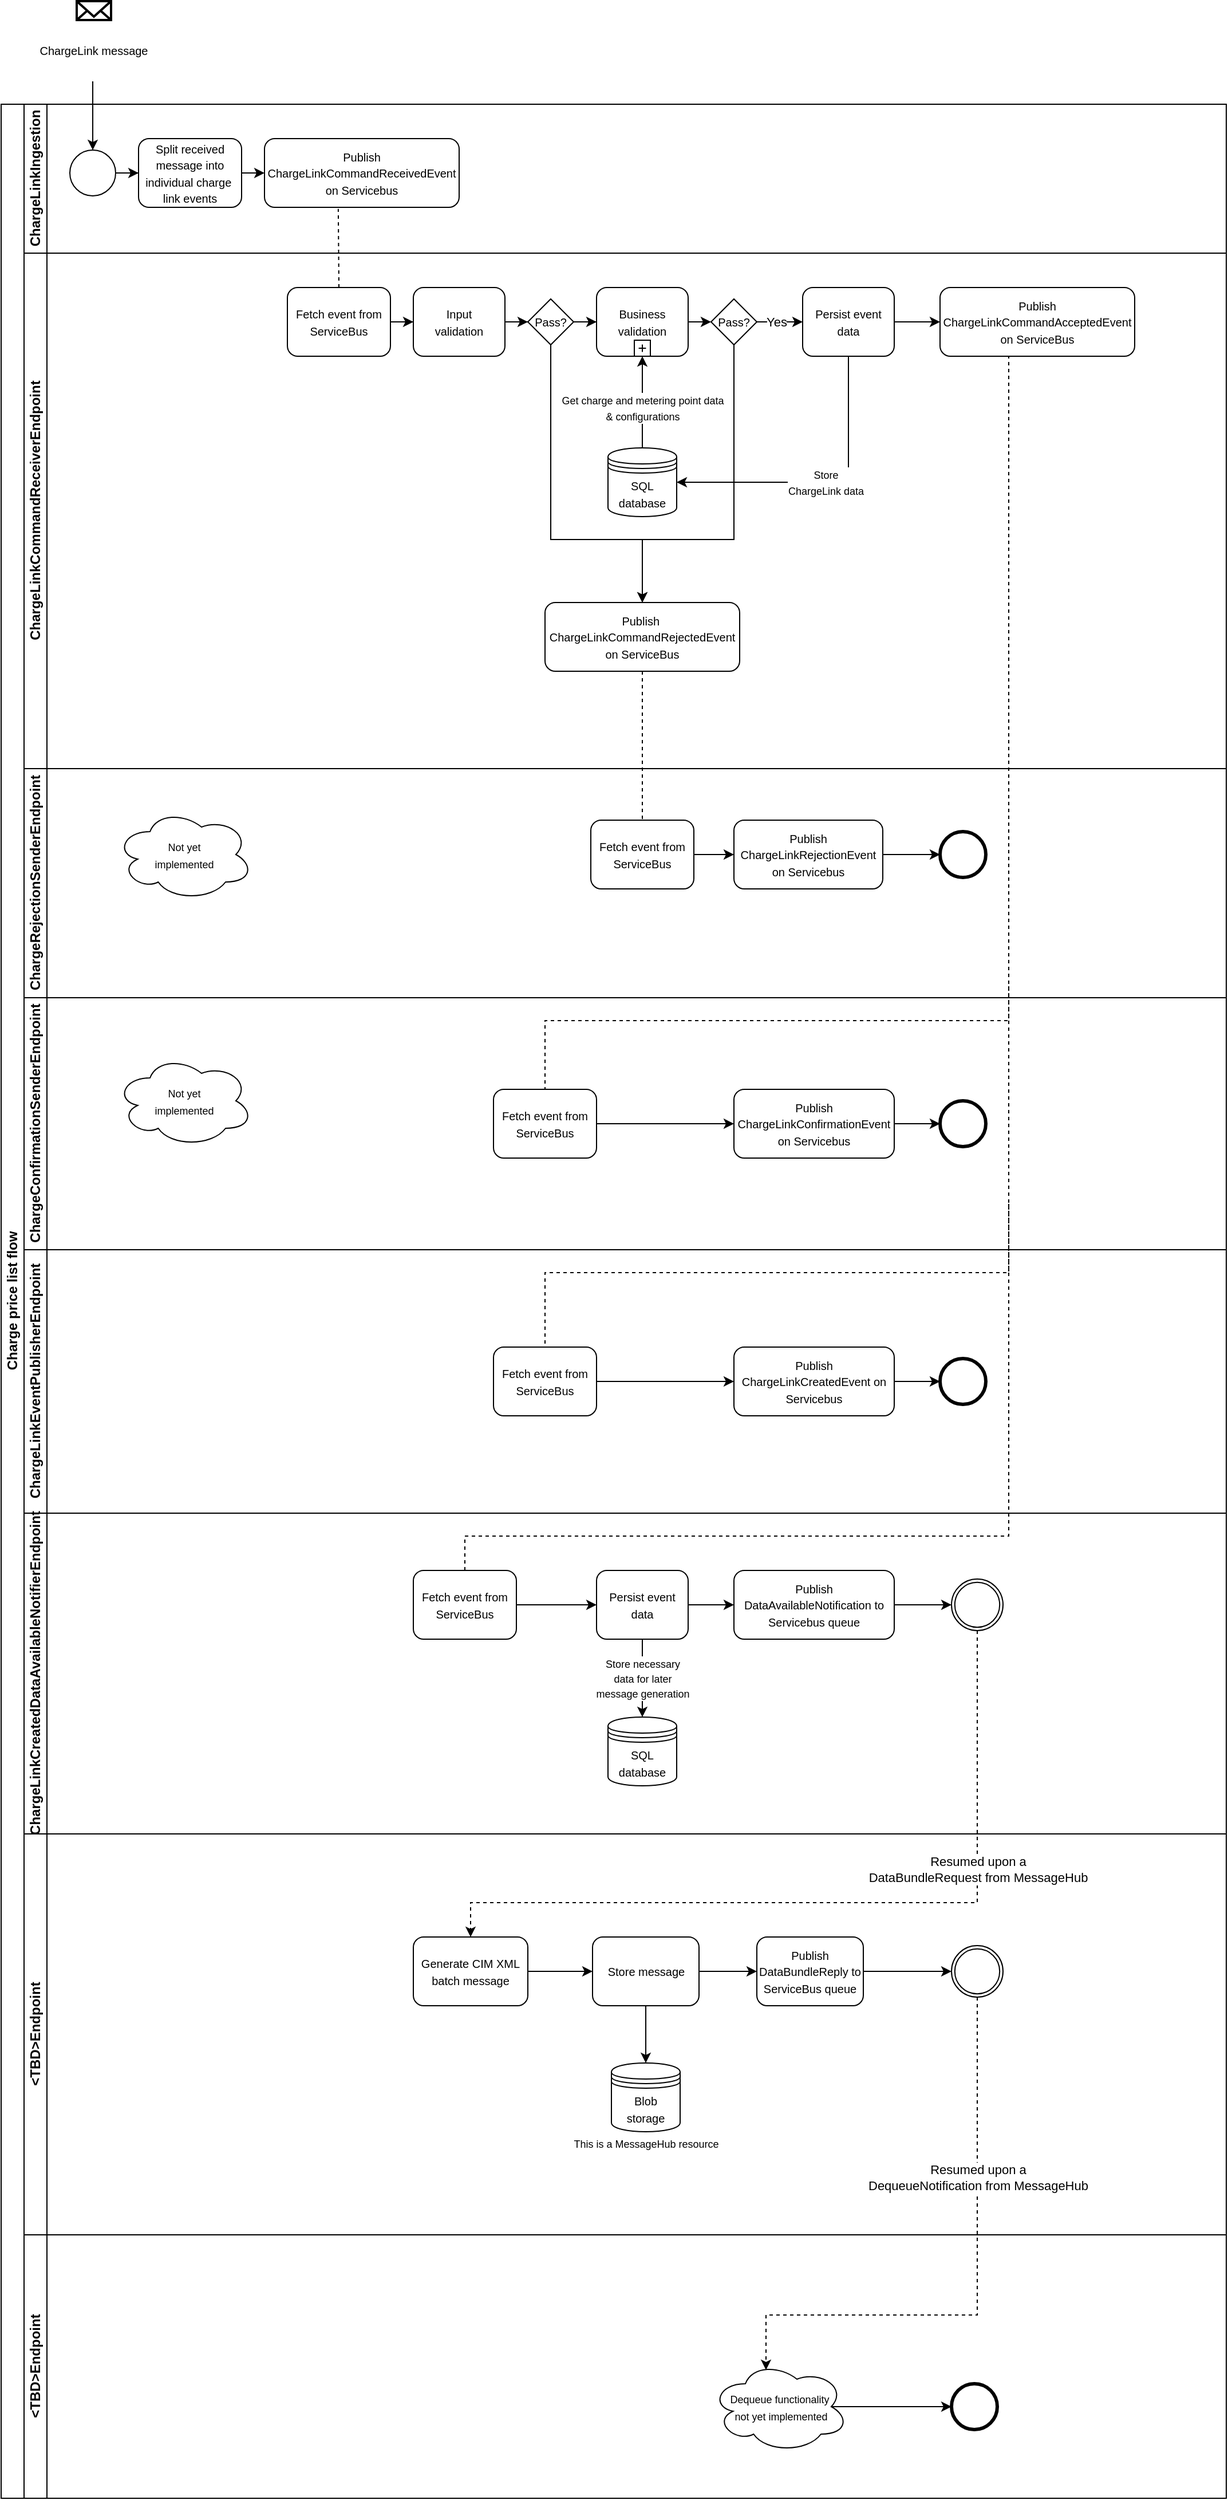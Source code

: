<mxfile version="15.4.0" type="device"><diagram id="prtHgNgQTEPvFCAcTncT" name="Page-1"><mxGraphModel dx="1280" dy="1035" grid="1" gridSize="10" guides="1" tooltips="1" connect="1" arrows="1" fold="1" page="1" pageScale="1" pageWidth="827" pageHeight="1169" math="0" shadow="0"><root><mxCell id="0"/><mxCell id="1" parent="0"/><mxCell id="dNxyNK7c78bLwvsdeMH5-19" value="Charge price list flow" style="swimlane;html=1;childLayout=stackLayout;resizeParent=1;resizeParentMax=0;horizontal=0;startSize=20;horizontalStack=0;rounded=0;" parent="1" vertex="1"><mxGeometry x="120" y="120" width="1070" height="2090" as="geometry"><mxRectangle x="120" y="120" width="30" height="180" as="alternateBounds"/></mxGeometry></mxCell><mxCell id="dNxyNK7c78bLwvsdeMH5-20" value="ChargeLinkIngestion" style="swimlane;html=1;startSize=20;horizontal=0;" parent="dNxyNK7c78bLwvsdeMH5-19" vertex="1"><mxGeometry x="20" width="1050" height="130" as="geometry"><mxRectangle x="20" width="530" height="20" as="alternateBounds"/></mxGeometry></mxCell><mxCell id="dNxyNK7c78bLwvsdeMH5-25" value="" style="edgeStyle=orthogonalEdgeStyle;rounded=0;orthogonalLoop=1;jettySize=auto;html=1;" parent="dNxyNK7c78bLwvsdeMH5-20" source="dNxyNK7c78bLwvsdeMH5-23" target="dNxyNK7c78bLwvsdeMH5-24" edge="1"><mxGeometry relative="1" as="geometry"/></mxCell><mxCell id="dNxyNK7c78bLwvsdeMH5-23" value="" style="ellipse;whiteSpace=wrap;html=1;" parent="dNxyNK7c78bLwvsdeMH5-20" vertex="1"><mxGeometry x="40" y="40" width="40" height="40" as="geometry"/></mxCell><mxCell id="dNxyNK7c78bLwvsdeMH5-24" value="&lt;span style=&quot;font-size: 10px&quot;&gt;Split received message into individual charge&amp;nbsp; link events&lt;/span&gt;" style="rounded=1;whiteSpace=wrap;html=1;fontFamily=Helvetica;fontSize=12;fontColor=#000000;align=center;" parent="dNxyNK7c78bLwvsdeMH5-20" vertex="1"><mxGeometry x="100" y="30" width="90" height="60" as="geometry"/></mxCell><mxCell id="dNxyNK7c78bLwvsdeMH5-30" value="&lt;font style=&quot;font-size: 10px&quot;&gt;Publish ChargeLinkCommandReceivedEvent on Servicebus&lt;/font&gt;" style="rounded=1;whiteSpace=wrap;html=1;fontFamily=Helvetica;fontSize=12;fontColor=#000000;align=center;" parent="dNxyNK7c78bLwvsdeMH5-20" vertex="1"><mxGeometry x="210" y="30" width="170" height="60" as="geometry"/></mxCell><mxCell id="ctsextWRXBwKodFWN5Jo-71" value="" style="edgeStyle=orthogonalEdgeStyle;rounded=0;orthogonalLoop=1;jettySize=auto;html=1;" parent="dNxyNK7c78bLwvsdeMH5-20" source="dNxyNK7c78bLwvsdeMH5-24" edge="1"><mxGeometry relative="1" as="geometry"><mxPoint x="210" y="60" as="targetPoint"/></mxGeometry></mxCell><mxCell id="dNxyNK7c78bLwvsdeMH5-21" value="ChargeLinkCommandReceiverEndpoint" style="swimlane;html=1;startSize=20;horizontal=0;" parent="dNxyNK7c78bLwvsdeMH5-19" vertex="1"><mxGeometry x="20" y="130" width="1050" height="450" as="geometry"><mxRectangle x="20" y="120" width="530" height="20" as="alternateBounds"/></mxGeometry></mxCell><mxCell id="dNxyNK7c78bLwvsdeMH5-26" value="&lt;font style=&quot;font-size: 10px&quot;&gt;Fetch event from ServiceBus&lt;/font&gt;" style="rounded=1;whiteSpace=wrap;html=1;fontFamily=Helvetica;fontSize=12;fontColor=#000000;align=center;" parent="dNxyNK7c78bLwvsdeMH5-21" vertex="1"><mxGeometry x="230" y="30" width="90" height="60" as="geometry"/></mxCell><mxCell id="rC1GJPfdWXj2VEU5Gnrh-1" style="edgeStyle=orthogonalEdgeStyle;rounded=0;orthogonalLoop=1;jettySize=auto;html=1;entryX=0.5;entryY=0;entryDx=0;entryDy=0;" parent="dNxyNK7c78bLwvsdeMH5-21" source="ctsextWRXBwKodFWN5Jo-94" target="q94TWwSRBSF3cy6hSpi0-69" edge="1"><mxGeometry relative="1" as="geometry"><Array as="points"><mxPoint x="620" y="250"/><mxPoint x="540" y="250"/></Array></mxGeometry></mxCell><mxCell id="ctsextWRXBwKodFWN5Jo-94" value="&lt;font style=&quot;font-size: 10px&quot;&gt;Pass?&lt;/font&gt;" style="rhombus;whiteSpace=wrap;html=1;fontFamily=Helvetica;fontSize=12;fontColor=#000000;align=center;" parent="dNxyNK7c78bLwvsdeMH5-21" vertex="1"><mxGeometry x="600" y="40" width="40" height="40" as="geometry"/></mxCell><mxCell id="ctsextWRXBwKodFWN5Jo-96" value="" style="endArrow=classic;html=1;exitX=1;exitY=0.5;exitDx=0;exitDy=0;entryX=0;entryY=0.5;entryDx=0;entryDy=0;" parent="dNxyNK7c78bLwvsdeMH5-21" source="ctsextWRXBwKodFWN5Jo-90" target="ctsextWRXBwKodFWN5Jo-94" edge="1"><mxGeometry width="50" height="50" relative="1" as="geometry"><mxPoint x="600" y="120" as="sourcePoint"/><mxPoint x="650" y="70" as="targetPoint"/></mxGeometry></mxCell><mxCell id="ctsextWRXBwKodFWN5Jo-120" value="&lt;font style=&quot;font-size: 10px&quot;&gt;Publish&lt;br&gt;ChargeLinkCommandAcceptedEvent on ServiceBus&lt;br&gt;&lt;/font&gt;" style="whiteSpace=wrap;html=1;rounded=1;" parent="dNxyNK7c78bLwvsdeMH5-21" vertex="1"><mxGeometry x="800" y="30" width="170" height="60" as="geometry"/></mxCell><mxCell id="ctsextWRXBwKodFWN5Jo-103" value="&lt;font style=&quot;font-size: 10px&quot;&gt;Persist event data&lt;/font&gt;" style="whiteSpace=wrap;html=1;rounded=1;" parent="dNxyNK7c78bLwvsdeMH5-21" vertex="1"><mxGeometry x="680" y="30" width="80" height="60" as="geometry"/></mxCell><mxCell id="ctsextWRXBwKodFWN5Jo-104" value="Yes" style="edgeStyle=orthogonalEdgeStyle;rounded=0;orthogonalLoop=1;jettySize=auto;html=1;" parent="dNxyNK7c78bLwvsdeMH5-21" source="ctsextWRXBwKodFWN5Jo-94" target="ctsextWRXBwKodFWN5Jo-103" edge="1"><mxGeometry x="-0.149" relative="1" as="geometry"><mxPoint as="offset"/></mxGeometry></mxCell><mxCell id="ctsextWRXBwKodFWN5Jo-122" value="" style="endArrow=classic;html=1;exitX=1;exitY=0.5;exitDx=0;exitDy=0;" parent="dNxyNK7c78bLwvsdeMH5-21" source="ctsextWRXBwKodFWN5Jo-103" target="ctsextWRXBwKodFWN5Jo-120" edge="1"><mxGeometry width="50" height="50" relative="1" as="geometry"><mxPoint x="600" y="80" as="sourcePoint"/><mxPoint x="650" y="30" as="targetPoint"/></mxGeometry></mxCell><mxCell id="Q6cT-gCsJ8WMCQeDimFC-4" value="" style="group;rounded=0;" parent="dNxyNK7c78bLwvsdeMH5-21" vertex="1" connectable="0"><mxGeometry x="340" y="30" width="80" height="60" as="geometry"/></mxCell><mxCell id="Q6cT-gCsJ8WMCQeDimFC-5" value="&lt;span style=&quot;font-size: 10px&quot;&gt;Input &lt;br&gt;validation&lt;/span&gt;" style="whiteSpace=wrap;html=1;rounded=1;" parent="Q6cT-gCsJ8WMCQeDimFC-4" vertex="1"><mxGeometry width="80" height="60" as="geometry"/></mxCell><mxCell id="Q6cT-gCsJ8WMCQeDimFC-9" value="" style="edgeStyle=orthogonalEdgeStyle;rounded=0;orthogonalLoop=1;jettySize=auto;html=1;entryX=0;entryY=0.5;entryDx=0;entryDy=0;" parent="dNxyNK7c78bLwvsdeMH5-21" source="Q6cT-gCsJ8WMCQeDimFC-5" target="Q6cT-gCsJ8WMCQeDimFC-10" edge="1"><mxGeometry relative="1" as="geometry"><mxPoint x="500" y="60" as="targetPoint"/></mxGeometry></mxCell><mxCell id="Q6cT-gCsJ8WMCQeDimFC-3" value="" style="edgeStyle=orthogonalEdgeStyle;rounded=0;orthogonalLoop=1;jettySize=auto;html=1;entryX=0;entryY=0.5;entryDx=0;entryDy=0;" parent="dNxyNK7c78bLwvsdeMH5-21" source="dNxyNK7c78bLwvsdeMH5-26" target="Q6cT-gCsJ8WMCQeDimFC-5" edge="1"><mxGeometry relative="1" as="geometry"><mxPoint x="360" y="60" as="targetPoint"/></mxGeometry></mxCell><mxCell id="rC1GJPfdWXj2VEU5Gnrh-2" style="edgeStyle=orthogonalEdgeStyle;rounded=0;orthogonalLoop=1;jettySize=auto;html=1;entryX=0.5;entryY=0;entryDx=0;entryDy=0;" parent="dNxyNK7c78bLwvsdeMH5-21" source="Q6cT-gCsJ8WMCQeDimFC-10" target="q94TWwSRBSF3cy6hSpi0-69" edge="1"><mxGeometry relative="1" as="geometry"><Array as="points"><mxPoint x="460" y="250"/><mxPoint x="540" y="250"/></Array></mxGeometry></mxCell><mxCell id="Q6cT-gCsJ8WMCQeDimFC-10" value="&lt;font style=&quot;font-size: 10px&quot;&gt;Pass?&lt;/font&gt;" style="rhombus;whiteSpace=wrap;html=1;fontFamily=Helvetica;fontSize=12;fontColor=#000000;align=center;" parent="dNxyNK7c78bLwvsdeMH5-21" vertex="1"><mxGeometry x="440" y="40" width="40" height="40" as="geometry"/></mxCell><mxCell id="Q6cT-gCsJ8WMCQeDimFC-13" value="" style="edgeStyle=orthogonalEdgeStyle;rounded=0;orthogonalLoop=1;jettySize=auto;html=1;entryX=0;entryY=0.5;entryDx=0;entryDy=0;" parent="dNxyNK7c78bLwvsdeMH5-21" source="Q6cT-gCsJ8WMCQeDimFC-10" target="ctsextWRXBwKodFWN5Jo-90" edge="1"><mxGeometry relative="1" as="geometry"><mxPoint x="500" y="130" as="targetPoint"/></mxGeometry></mxCell><mxCell id="ctsextWRXBwKodFWN5Jo-95" value="" style="group" parent="dNxyNK7c78bLwvsdeMH5-21" vertex="1" connectable="0"><mxGeometry x="500" y="30" width="80" height="60" as="geometry"/></mxCell><mxCell id="ctsextWRXBwKodFWN5Jo-90" value="&lt;font style=&quot;font-size: 10px&quot;&gt;Business validation&lt;/font&gt;" style="whiteSpace=wrap;html=1;rounded=1;" parent="ctsextWRXBwKodFWN5Jo-95" vertex="1"><mxGeometry width="80" height="60" as="geometry"/></mxCell><mxCell id="ctsextWRXBwKodFWN5Jo-93" value="" style="shape=plus;html=1;outlineConnect=0;strokeColor=#000000;" parent="ctsextWRXBwKodFWN5Jo-95" vertex="1"><mxGeometry x="33" y="46" width="14" height="14" as="geometry"/></mxCell><mxCell id="Q6cT-gCsJ8WMCQeDimFC-19" value="&lt;font style=&quot;font-size: 10px&quot;&gt;SQL database&lt;/font&gt;" style="shape=datastore;whiteSpace=wrap;html=1;" parent="dNxyNK7c78bLwvsdeMH5-21" vertex="1"><mxGeometry x="510" y="170" width="60" height="60" as="geometry"/></mxCell><mxCell id="q94TWwSRBSF3cy6hSpi0-69" value="&lt;span style=&quot;font-size: 10px&quot;&gt;Publish&amp;nbsp;&lt;/span&gt;&lt;br style=&quot;font-size: 10px&quot;&gt;&lt;span style=&quot;font-size: 10px&quot;&gt;ChargeLinkCommandRejectedEvent on ServiceBus&lt;/span&gt;" style="whiteSpace=wrap;html=1;rounded=1;" parent="dNxyNK7c78bLwvsdeMH5-21" vertex="1"><mxGeometry x="455" y="305" width="170" height="60" as="geometry"/></mxCell><mxCell id="Q6cT-gCsJ8WMCQeDimFC-25" value="&lt;font style=&quot;font-size: 9px&quot;&gt;Store &lt;br&gt;ChargeLink data&lt;/font&gt;" style="edgeStyle=orthogonalEdgeStyle;rounded=0;orthogonalLoop=1;jettySize=auto;html=1;entryX=1;entryY=0.5;entryDx=0;entryDy=0;" parent="dNxyNK7c78bLwvsdeMH5-21" source="ctsextWRXBwKodFWN5Jo-103" target="Q6cT-gCsJ8WMCQeDimFC-19" edge="1"><mxGeometry relative="1" as="geometry"><mxPoint x="720" y="170" as="targetPoint"/><Array as="points"><mxPoint x="720" y="200"/></Array></mxGeometry></mxCell><mxCell id="q94TWwSRBSF3cy6hSpi0-39" value="ChargeRejectionSenderEndpoint" style="swimlane;html=1;startSize=20;horizontal=0;" parent="dNxyNK7c78bLwvsdeMH5-19" vertex="1"><mxGeometry x="20" y="580" width="1050" height="200" as="geometry"><mxRectangle x="20" y="120" width="530" height="20" as="alternateBounds"/></mxGeometry></mxCell><mxCell id="q94TWwSRBSF3cy6hSpi0-72" value="" style="shape=mxgraph.bpmn.shape;html=1;verticalLabelPosition=bottom;labelBackgroundColor=#ffffff;verticalAlign=top;align=center;perimeter=ellipsePerimeter;outlineConnect=0;outline=end;symbol=general;strokeColor=#000000;" parent="q94TWwSRBSF3cy6hSpi0-39" vertex="1"><mxGeometry x="800" y="55" width="40" height="40" as="geometry"/></mxCell><mxCell id="Q6cT-gCsJ8WMCQeDimFC-33" value="" style="edgeStyle=orthogonalEdgeStyle;rounded=0;orthogonalLoop=1;jettySize=auto;html=1;entryX=0;entryY=0.5;entryDx=0;entryDy=0;exitX=1;exitY=0.5;exitDx=0;exitDy=0;" parent="q94TWwSRBSF3cy6hSpi0-39" source="hIE2ICfXK34snAw4k6og-7" target="q94TWwSRBSF3cy6hSpi0-72" edge="1"><mxGeometry relative="1" as="geometry"><mxPoint x="550" y="70" as="targetPoint"/><mxPoint x="670" y="75" as="sourcePoint"/></mxGeometry></mxCell><mxCell id="hIE2ICfXK34snAw4k6og-10" style="edgeStyle=orthogonalEdgeStyle;rounded=0;orthogonalLoop=1;jettySize=auto;html=1;entryX=0;entryY=0.5;entryDx=0;entryDy=0;" parent="q94TWwSRBSF3cy6hSpi0-39" source="hIE2ICfXK34snAw4k6og-5" target="hIE2ICfXK34snAw4k6og-7" edge="1"><mxGeometry relative="1" as="geometry"/></mxCell><mxCell id="hIE2ICfXK34snAw4k6og-5" value="&lt;font style=&quot;font-size: 10px&quot;&gt;Fetch event from ServiceBus&lt;/font&gt;" style="rounded=1;whiteSpace=wrap;html=1;fontFamily=Helvetica;fontSize=12;fontColor=#000000;align=center;" parent="q94TWwSRBSF3cy6hSpi0-39" vertex="1"><mxGeometry x="495" y="45" width="90" height="60" as="geometry"/></mxCell><mxCell id="hIE2ICfXK34snAw4k6og-7" value="&lt;font style=&quot;font-size: 10px&quot;&gt;Publish ChargeLinkRejectionEvent on Servicebus&lt;/font&gt;" style="rounded=1;whiteSpace=wrap;html=1;fontFamily=Helvetica;fontSize=12;fontColor=#000000;align=center;" parent="q94TWwSRBSF3cy6hSpi0-39" vertex="1"><mxGeometry x="620" y="45" width="130" height="60" as="geometry"/></mxCell><mxCell id="cuYVz2piH2fWlT6HLzP4-1" value="&lt;font style=&quot;font-size: 9px&quot;&gt;Not yet&lt;br&gt;implemented&lt;/font&gt;" style="ellipse;shape=cloud;whiteSpace=wrap;html=1;" parent="q94TWwSRBSF3cy6hSpi0-39" vertex="1"><mxGeometry x="80" y="35" width="120" height="80" as="geometry"/></mxCell><mxCell id="q94TWwSRBSF3cy6hSpi0-66" value="ChargeConfirmationSenderEndpoint" style="swimlane;html=1;startSize=20;horizontal=0;" parent="dNxyNK7c78bLwvsdeMH5-19" vertex="1"><mxGeometry x="20" y="780" width="1050" height="220" as="geometry"><mxRectangle x="20" y="120" width="530" height="20" as="alternateBounds"/></mxGeometry></mxCell><mxCell id="ctsextWRXBwKodFWN5Jo-110" value="" style="shape=mxgraph.bpmn.shape;html=1;verticalLabelPosition=bottom;labelBackgroundColor=#ffffff;verticalAlign=top;align=center;perimeter=ellipsePerimeter;outlineConnect=0;outline=end;symbol=general;strokeColor=#000000;" parent="q94TWwSRBSF3cy6hSpi0-66" vertex="1"><mxGeometry x="800" y="90" width="40" height="40" as="geometry"/></mxCell><mxCell id="q94TWwSRBSF3cy6hSpi0-76" value="" style="edgeStyle=orthogonalEdgeStyle;rounded=0;orthogonalLoop=1;jettySize=auto;html=1;exitX=1;exitY=0.5;exitDx=0;exitDy=0;" parent="q94TWwSRBSF3cy6hSpi0-66" source="hIE2ICfXK34snAw4k6og-8" target="ctsextWRXBwKodFWN5Jo-110" edge="1"><mxGeometry relative="1" as="geometry"><mxPoint x="1240" y="-420" as="targetPoint"/><mxPoint x="860" y="105" as="sourcePoint"/></mxGeometry></mxCell><mxCell id="hIE2ICfXK34snAw4k6og-8" value="&lt;font style=&quot;font-size: 10px&quot;&gt;Publish ChargeLinkConfirmationEvent on Servicebus&lt;/font&gt;" style="rounded=1;whiteSpace=wrap;html=1;fontFamily=Helvetica;fontSize=12;fontColor=#000000;align=center;" parent="q94TWwSRBSF3cy6hSpi0-66" vertex="1"><mxGeometry x="620" y="80" width="140" height="60" as="geometry"/></mxCell><mxCell id="hIE2ICfXK34snAw4k6og-9" value="&lt;font style=&quot;font-size: 10px&quot;&gt;Fetch event from ServiceBus&lt;/font&gt;" style="rounded=1;whiteSpace=wrap;html=1;fontFamily=Helvetica;fontSize=12;fontColor=#000000;align=center;" parent="q94TWwSRBSF3cy6hSpi0-66" vertex="1"><mxGeometry x="410" y="80" width="90" height="60" as="geometry"/></mxCell><mxCell id="hIE2ICfXK34snAw4k6og-12" style="edgeStyle=orthogonalEdgeStyle;rounded=0;orthogonalLoop=1;jettySize=auto;html=1;exitX=1;exitY=0.5;exitDx=0;exitDy=0;entryX=0;entryY=0.5;entryDx=0;entryDy=0;" parent="q94TWwSRBSF3cy6hSpi0-66" source="hIE2ICfXK34snAw4k6og-9" target="hIE2ICfXK34snAw4k6og-8" edge="1"><mxGeometry relative="1" as="geometry"><mxPoint x="560" y="120" as="targetPoint"/></mxGeometry></mxCell><mxCell id="cuYVz2piH2fWlT6HLzP4-2" value="&lt;font style=&quot;font-size: 9px&quot;&gt;Not yet&lt;br&gt;implemented&lt;/font&gt;" style="ellipse;shape=cloud;whiteSpace=wrap;html=1;" parent="q94TWwSRBSF3cy6hSpi0-66" vertex="1"><mxGeometry x="80" y="50" width="120" height="80" as="geometry"/></mxCell><mxCell id="hIE2ICfXK34snAw4k6og-1" value="ChargeLinkEventPublisherEndpoint" style="swimlane;html=1;startSize=20;horizontal=0;" parent="dNxyNK7c78bLwvsdeMH5-19" vertex="1"><mxGeometry x="20" y="1000" width="1050" height="230" as="geometry"><mxRectangle x="20" y="120" width="530" height="20" as="alternateBounds"/></mxGeometry></mxCell><mxCell id="hIE2ICfXK34snAw4k6og-3" value="" style="shape=mxgraph.bpmn.shape;html=1;verticalLabelPosition=bottom;labelBackgroundColor=#ffffff;verticalAlign=top;align=center;perimeter=ellipsePerimeter;outlineConnect=0;outline=end;symbol=general;strokeColor=#000000;" parent="hIE2ICfXK34snAw4k6og-1" vertex="1"><mxGeometry x="800" y="95" width="40" height="40" as="geometry"/></mxCell><mxCell id="hIE2ICfXK34snAw4k6og-4" value="" style="edgeStyle=orthogonalEdgeStyle;rounded=0;orthogonalLoop=1;jettySize=auto;html=1;exitX=1;exitY=0.5;exitDx=0;exitDy=0;" parent="hIE2ICfXK34snAw4k6og-1" source="Q98B1ralaChREORAATVw-1" edge="1"><mxGeometry relative="1" as="geometry"><mxPoint x="800" y="115" as="targetPoint"/><mxPoint x="1002.5" y="145" as="sourcePoint"/></mxGeometry></mxCell><mxCell id="Q98B1ralaChREORAATVw-1" value="&lt;font style=&quot;font-size: 10px&quot;&gt;Publish ChargeLinkCreatedEvent on Servicebus&lt;/font&gt;" style="rounded=1;whiteSpace=wrap;html=1;fontFamily=Helvetica;fontSize=12;fontColor=#000000;align=center;" parent="hIE2ICfXK34snAw4k6og-1" vertex="1"><mxGeometry x="620" y="85" width="140" height="60" as="geometry"/></mxCell><mxCell id="Q98B1ralaChREORAATVw-2" value="&lt;font style=&quot;font-size: 10px&quot;&gt;Fetch event from ServiceBus&lt;/font&gt;" style="rounded=1;whiteSpace=wrap;html=1;fontFamily=Helvetica;fontSize=12;fontColor=#000000;align=center;" parent="hIE2ICfXK34snAw4k6og-1" vertex="1"><mxGeometry x="410" y="85" width="90" height="60" as="geometry"/></mxCell><mxCell id="Q98B1ralaChREORAATVw-3" style="edgeStyle=orthogonalEdgeStyle;rounded=0;orthogonalLoop=1;jettySize=auto;html=1;exitX=1;exitY=0.5;exitDx=0;exitDy=0;entryX=0;entryY=0.5;entryDx=0;entryDy=0;" parent="hIE2ICfXK34snAw4k6og-1" source="Q98B1ralaChREORAATVw-2" target="Q98B1ralaChREORAATVw-1" edge="1"><mxGeometry relative="1" as="geometry"><mxPoint x="300" y="-735" as="targetPoint"/></mxGeometry></mxCell><mxCell id="ctsextWRXBwKodFWN5Jo-78" value="" style="endArrow=none;dashed=1;html=1;entryX=0.379;entryY=1.023;entryDx=0;entryDy=0;exitX=0.5;exitY=0;exitDx=0;exitDy=0;entryPerimeter=0;" parent="dNxyNK7c78bLwvsdeMH5-19" source="dNxyNK7c78bLwvsdeMH5-26" target="dNxyNK7c78bLwvsdeMH5-30" edge="1"><mxGeometry width="50" height="50" relative="1" as="geometry"><mxPoint x="620" y="240" as="sourcePoint"/><mxPoint x="670" y="190" as="targetPoint"/></mxGeometry></mxCell><mxCell id="Q6cT-gCsJ8WMCQeDimFC-31" value="" style="endArrow=none;dashed=1;edgeStyle=orthogonalEdgeStyle;rounded=0;orthogonalLoop=1;jettySize=auto;html=1;entryX=0.5;entryY=0;entryDx=0;entryDy=0;exitX=0.5;exitY=1;exitDx=0;exitDy=0;" parent="dNxyNK7c78bLwvsdeMH5-19" source="q94TWwSRBSF3cy6hSpi0-69" target="hIE2ICfXK34snAw4k6og-5" edge="1"><mxGeometry relative="1" as="geometry"><mxPoint x="441.25" y="618" as="targetPoint"/></mxGeometry></mxCell><mxCell id="Q6cT-gCsJ8WMCQeDimFC-36" value="" style="endArrow=none;dashed=1;edgeStyle=orthogonalEdgeStyle;rounded=0;orthogonalLoop=1;jettySize=auto;html=1;entryX=0.5;entryY=0;entryDx=0;entryDy=0;exitX=0.5;exitY=1;exitDx=0;exitDy=0;" parent="dNxyNK7c78bLwvsdeMH5-19" source="ctsextWRXBwKodFWN5Jo-120" target="hIE2ICfXK34snAw4k6og-9" edge="1"><mxGeometry relative="1" as="geometry"><mxPoint x="885" y="220" as="sourcePoint"/><mxPoint x="670" y="520" as="targetPoint"/><Array as="points"><mxPoint x="880" y="220"/><mxPoint x="880" y="800"/><mxPoint x="475" y="800"/></Array></mxGeometry></mxCell><mxCell id="cuYVz2piH2fWlT6HLzP4-58" value="ChargeLinkCreatedDataAvailableNotifierEndpoint" style="swimlane;html=1;startSize=20;horizontal=0;" parent="dNxyNK7c78bLwvsdeMH5-19" vertex="1"><mxGeometry x="20" y="1230" width="1050" height="280" as="geometry"><mxRectangle x="20" y="120" width="530" height="20" as="alternateBounds"/></mxGeometry></mxCell><mxCell id="cuYVz2piH2fWlT6HLzP4-60" value="" style="edgeStyle=orthogonalEdgeStyle;rounded=0;orthogonalLoop=1;jettySize=auto;html=1;exitX=1;exitY=0.5;exitDx=0;exitDy=0;entryX=0;entryY=0.5;entryDx=0;entryDy=0;entryPerimeter=0;" parent="cuYVz2piH2fWlT6HLzP4-58" source="cuYVz2piH2fWlT6HLzP4-61" target="FlEQdeawkxKy5zyJnStp-6" edge="1"><mxGeometry relative="1" as="geometry"><mxPoint x="810" y="88" as="targetPoint"/><mxPoint x="1002.5" y="118" as="sourcePoint"/></mxGeometry></mxCell><mxCell id="cuYVz2piH2fWlT6HLzP4-61" value="&lt;font style=&quot;font-size: 10px&quot;&gt;Publish DataAvailableNotification to Servicebus queue&lt;/font&gt;" style="rounded=1;whiteSpace=wrap;html=1;fontFamily=Helvetica;fontSize=12;fontColor=#000000;align=center;" parent="cuYVz2piH2fWlT6HLzP4-58" vertex="1"><mxGeometry x="620" y="50" width="140" height="60" as="geometry"/></mxCell><mxCell id="cuYVz2piH2fWlT6HLzP4-62" value="&lt;font style=&quot;font-size: 10px&quot;&gt;Fetch event from ServiceBus&lt;/font&gt;" style="rounded=1;whiteSpace=wrap;html=1;fontFamily=Helvetica;fontSize=12;fontColor=#000000;align=center;" parent="cuYVz2piH2fWlT6HLzP4-58" vertex="1"><mxGeometry x="340" y="50" width="90" height="60" as="geometry"/></mxCell><mxCell id="cuYVz2piH2fWlT6HLzP4-63" style="edgeStyle=orthogonalEdgeStyle;rounded=0;orthogonalLoop=1;jettySize=auto;html=1;exitX=1;exitY=0.5;exitDx=0;exitDy=0;entryX=0;entryY=0.5;entryDx=0;entryDy=0;" parent="cuYVz2piH2fWlT6HLzP4-58" source="cuYVz2piH2fWlT6HLzP4-62" edge="1" target="FlEQdeawkxKy5zyJnStp-1"><mxGeometry relative="1" as="geometry"><mxPoint x="620" y="88" as="targetPoint"/></mxGeometry></mxCell><mxCell id="nkf_SJa6xai9Zmc_LcEm-24" value="&lt;font style=&quot;font-size: 10px&quot;&gt;SQL database&lt;/font&gt;" style="shape=datastore;whiteSpace=wrap;html=1;" parent="cuYVz2piH2fWlT6HLzP4-58" vertex="1"><mxGeometry x="510" y="178" width="60" height="60" as="geometry"/></mxCell><mxCell id="FlEQdeawkxKy5zyJnStp-3" value="&lt;span style=&quot;font-size: 9px&quot;&gt;Store necessary&lt;/span&gt;&lt;br style=&quot;font-size: 9px&quot;&gt;&lt;span style=&quot;font-size: 9px&quot;&gt;data for later&lt;/span&gt;&lt;br style=&quot;font-size: 9px&quot;&gt;&lt;span style=&quot;font-size: 9px&quot;&gt;message generation&lt;/span&gt;" style="edgeStyle=orthogonalEdgeStyle;rounded=0;orthogonalLoop=1;jettySize=auto;html=1;entryX=0.5;entryY=0;entryDx=0;entryDy=0;" edge="1" parent="cuYVz2piH2fWlT6HLzP4-58" source="FlEQdeawkxKy5zyJnStp-1" target="nkf_SJa6xai9Zmc_LcEm-24"><mxGeometry relative="1" as="geometry"/></mxCell><mxCell id="FlEQdeawkxKy5zyJnStp-5" style="edgeStyle=orthogonalEdgeStyle;rounded=0;orthogonalLoop=1;jettySize=auto;html=1;entryX=0;entryY=0.5;entryDx=0;entryDy=0;" edge="1" parent="cuYVz2piH2fWlT6HLzP4-58" source="FlEQdeawkxKy5zyJnStp-1" target="cuYVz2piH2fWlT6HLzP4-61"><mxGeometry relative="1" as="geometry"/></mxCell><mxCell id="FlEQdeawkxKy5zyJnStp-1" value="&lt;font style=&quot;font-size: 10px&quot;&gt;Persist event data&lt;/font&gt;" style="whiteSpace=wrap;html=1;rounded=1;" vertex="1" parent="cuYVz2piH2fWlT6HLzP4-58"><mxGeometry x="500" y="50" width="80" height="60" as="geometry"/></mxCell><mxCell id="FlEQdeawkxKy5zyJnStp-6" value="" style="points=[[0.145,0.145,0],[0.5,0,0],[0.855,0.145,0],[1,0.5,0],[0.855,0.855,0],[0.5,1,0],[0.145,0.855,0],[0,0.5,0]];shape=mxgraph.bpmn.event;html=1;verticalLabelPosition=bottom;labelBackgroundColor=#ffffff;verticalAlign=top;align=center;perimeter=ellipsePerimeter;outlineConnect=0;aspect=fixed;outline=throwing;symbol=general;" vertex="1" parent="cuYVz2piH2fWlT6HLzP4-58"><mxGeometry x="810" y="57.5" width="45" height="45" as="geometry"/></mxCell><mxCell id="FlEQdeawkxKy5zyJnStp-41" style="edgeStyle=orthogonalEdgeStyle;rounded=0;orthogonalLoop=1;jettySize=auto;html=1;entryX=0.5;entryY=0;entryDx=0;entryDy=0;dashed=1;exitX=0.5;exitY=1;exitDx=0;exitDy=0;exitPerimeter=0;" edge="1" parent="dNxyNK7c78bLwvsdeMH5-19" source="FlEQdeawkxKy5zyJnStp-6" target="FlEQdeawkxKy5zyJnStp-40"><mxGeometry relative="1" as="geometry"><mxPoint x="559.5" y="1602" as="sourcePoint"/><Array as="points"><mxPoint x="852" y="1570"/><mxPoint x="410" y="1570"/></Array></mxGeometry></mxCell><mxCell id="FlEQdeawkxKy5zyJnStp-42" value="Resumed upon a&lt;br&gt;DataBundleRequest from MessageHub" style="edgeLabel;html=1;align=center;verticalAlign=middle;resizable=0;points=[];" vertex="1" connectable="0" parent="FlEQdeawkxKy5zyJnStp-41"><mxGeometry x="-0.442" y="5" relative="1" as="geometry"><mxPoint x="-5" y="10" as="offset"/></mxGeometry></mxCell><mxCell id="FlEQdeawkxKy5zyJnStp-25" value="&amp;lt;TBD&amp;gt;Endpoint" style="swimlane;html=1;startSize=20;horizontal=0;" vertex="1" parent="dNxyNK7c78bLwvsdeMH5-19"><mxGeometry x="20" y="1510" width="1050" height="350" as="geometry"><mxRectangle x="20" y="120" width="530" height="20" as="alternateBounds"/></mxGeometry></mxCell><mxCell id="FlEQdeawkxKy5zyJnStp-35" style="edgeStyle=orthogonalEdgeStyle;rounded=0;orthogonalLoop=1;jettySize=auto;html=1;entryX=0.5;entryY=0;entryDx=0;entryDy=0;" edge="1" parent="FlEQdeawkxKy5zyJnStp-25" source="FlEQdeawkxKy5zyJnStp-37" target="FlEQdeawkxKy5zyJnStp-38"><mxGeometry relative="1" as="geometry"/></mxCell><mxCell id="FlEQdeawkxKy5zyJnStp-36" style="edgeStyle=orthogonalEdgeStyle;rounded=0;orthogonalLoop=1;jettySize=auto;html=1;entryX=0;entryY=0.5;entryDx=0;entryDy=0;" edge="1" parent="FlEQdeawkxKy5zyJnStp-25" source="FlEQdeawkxKy5zyJnStp-37" target="FlEQdeawkxKy5zyJnStp-47"><mxGeometry relative="1" as="geometry"><mxPoint x="660" y="120" as="targetPoint"/></mxGeometry></mxCell><mxCell id="FlEQdeawkxKy5zyJnStp-37" value="&lt;font style=&quot;font-size: 10px&quot;&gt;Store message&lt;br&gt;&lt;/font&gt;" style="rounded=1;whiteSpace=wrap;html=1;fontFamily=Helvetica;fontSize=12;fontColor=#000000;align=center;" vertex="1" parent="FlEQdeawkxKy5zyJnStp-25"><mxGeometry x="496.5" y="90" width="93" height="60" as="geometry"/></mxCell><mxCell id="FlEQdeawkxKy5zyJnStp-39" style="edgeStyle=orthogonalEdgeStyle;rounded=0;orthogonalLoop=1;jettySize=auto;html=1;entryX=0;entryY=0.5;entryDx=0;entryDy=0;exitX=1;exitY=0.5;exitDx=0;exitDy=0;" edge="1" parent="FlEQdeawkxKy5zyJnStp-25" source="FlEQdeawkxKy5zyJnStp-40" target="FlEQdeawkxKy5zyJnStp-37"><mxGeometry relative="1" as="geometry"><mxPoint x="460" y="120.059" as="sourcePoint"/></mxGeometry></mxCell><mxCell id="FlEQdeawkxKy5zyJnStp-40" value="&lt;font style=&quot;font-size: 10px&quot;&gt;Generate CIM XML &lt;br&gt;batch message&lt;br&gt;&lt;/font&gt;" style="rounded=1;whiteSpace=wrap;html=1;fontFamily=Helvetica;fontSize=12;fontColor=#000000;align=center;" vertex="1" parent="FlEQdeawkxKy5zyJnStp-25"><mxGeometry x="340" y="90" width="100" height="60" as="geometry"/></mxCell><mxCell id="FlEQdeawkxKy5zyJnStp-45" value="" style="points=[[0.145,0.145,0],[0.5,0,0],[0.855,0.145,0],[1,0.5,0],[0.855,0.855,0],[0.5,1,0],[0.145,0.855,0],[0,0.5,0]];shape=mxgraph.bpmn.event;html=1;verticalLabelPosition=bottom;labelBackgroundColor=#ffffff;verticalAlign=top;align=center;perimeter=ellipsePerimeter;outlineConnect=0;aspect=fixed;outline=throwing;symbol=general;" vertex="1" parent="FlEQdeawkxKy5zyJnStp-25"><mxGeometry x="810" y="97.5" width="45" height="45" as="geometry"/></mxCell><mxCell id="FlEQdeawkxKy5zyJnStp-46" value="" style="edgeStyle=orthogonalEdgeStyle;rounded=0;orthogonalLoop=1;jettySize=auto;html=1;" edge="1" parent="FlEQdeawkxKy5zyJnStp-25" source="FlEQdeawkxKy5zyJnStp-47" target="FlEQdeawkxKy5zyJnStp-45"><mxGeometry relative="1" as="geometry"/></mxCell><mxCell id="FlEQdeawkxKy5zyJnStp-47" value="&lt;font style=&quot;font-size: 10px&quot;&gt;Publish DataBundleReply to ServiceBus queue&lt;br&gt;&lt;/font&gt;" style="rounded=1;whiteSpace=wrap;html=1;fontFamily=Helvetica;fontSize=12;fontColor=#000000;align=center;" vertex="1" parent="FlEQdeawkxKy5zyJnStp-25"><mxGeometry x="640" y="90" width="93" height="60" as="geometry"/></mxCell><mxCell id="FlEQdeawkxKy5zyJnStp-50" value="" style="group" vertex="1" connectable="0" parent="FlEQdeawkxKy5zyJnStp-25"><mxGeometry x="473" y="200" width="140" height="80" as="geometry"/></mxCell><mxCell id="FlEQdeawkxKy5zyJnStp-38" value="&lt;font style=&quot;font-size: 10px&quot;&gt;Blob &lt;br&gt;storage&lt;/font&gt;" style="shape=datastore;whiteSpace=wrap;html=1;" vertex="1" parent="FlEQdeawkxKy5zyJnStp-50"><mxGeometry x="40" width="60" height="60" as="geometry"/></mxCell><mxCell id="FlEQdeawkxKy5zyJnStp-43" value="&lt;font style=&quot;font-size: 9px&quot;&gt;This is a &lt;font style=&quot;font-size: 9px&quot;&gt;MessageHub &lt;/font&gt;resource&lt;/font&gt;" style="text;html=1;align=center;verticalAlign=middle;resizable=0;points=[];autosize=1;strokeColor=none;fillColor=none;" vertex="1" parent="FlEQdeawkxKy5zyJnStp-50"><mxGeometry y="60" width="140" height="20" as="geometry"/></mxCell><mxCell id="FlEQdeawkxKy5zyJnStp-51" value="&amp;lt;TBD&amp;gt;Endpoint" style="swimlane;html=1;startSize=20;horizontal=0;" vertex="1" parent="dNxyNK7c78bLwvsdeMH5-19"><mxGeometry x="20" y="1860" width="1050" height="230" as="geometry"><mxRectangle x="20" y="120" width="530" height="20" as="alternateBounds"/></mxGeometry></mxCell><mxCell id="FlEQdeawkxKy5zyJnStp-66" style="edgeStyle=orthogonalEdgeStyle;rounded=0;orthogonalLoop=1;jettySize=auto;html=1;entryX=0;entryY=0.5;entryDx=0;entryDy=0;exitX=0.875;exitY=0.5;exitDx=0;exitDy=0;exitPerimeter=0;" edge="1" parent="FlEQdeawkxKy5zyJnStp-51" source="FlEQdeawkxKy5zyJnStp-61" target="FlEQdeawkxKy5zyJnStp-62"><mxGeometry relative="1" as="geometry"/></mxCell><mxCell id="FlEQdeawkxKy5zyJnStp-61" value="&lt;font style=&quot;font-size: 9px&quot;&gt;Dequeue functionality&lt;br&gt;&amp;nbsp;not yet implemented&lt;/font&gt;" style="ellipse;shape=cloud;whiteSpace=wrap;html=1;" vertex="1" parent="FlEQdeawkxKy5zyJnStp-51"><mxGeometry x="600" y="110" width="120" height="80" as="geometry"/></mxCell><mxCell id="FlEQdeawkxKy5zyJnStp-62" value="" style="shape=mxgraph.bpmn.shape;html=1;verticalLabelPosition=bottom;labelBackgroundColor=#ffffff;verticalAlign=top;align=center;perimeter=ellipsePerimeter;outlineConnect=0;outline=end;symbol=general;strokeColor=#000000;" vertex="1" parent="FlEQdeawkxKy5zyJnStp-51"><mxGeometry x="810" y="130" width="40" height="40" as="geometry"/></mxCell><mxCell id="FlEQdeawkxKy5zyJnStp-44" value="Resumed upon a &lt;br&gt;DequeueNotification from MessageHub" style="edgeStyle=orthogonalEdgeStyle;rounded=0;orthogonalLoop=1;jettySize=auto;html=1;dashed=1;exitX=0.5;exitY=1;exitDx=0;exitDy=0;exitPerimeter=0;entryX=0.4;entryY=0.1;entryDx=0;entryDy=0;entryPerimeter=0;" edge="1" parent="dNxyNK7c78bLwvsdeMH5-19" source="FlEQdeawkxKy5zyJnStp-45" target="FlEQdeawkxKy5zyJnStp-61"><mxGeometry x="-0.383" relative="1" as="geometry"><mxPoint x="785.5" y="1730" as="targetPoint"/><Array as="points"><mxPoint x="852" y="1930"/><mxPoint x="668" y="1930"/></Array><mxPoint as="offset"/></mxGeometry></mxCell><mxCell id="ctsextWRXBwKodFWN5Jo-56" value="" style="edgeStyle=orthogonalEdgeStyle;rounded=0;orthogonalLoop=1;jettySize=auto;html=1;" parent="1" edge="1"><mxGeometry relative="1" as="geometry"><mxPoint x="200" y="100" as="sourcePoint"/><mxPoint x="200" y="160" as="targetPoint"/></mxGeometry></mxCell><mxCell id="ctsextWRXBwKodFWN5Jo-59" value="" style="html=1;verticalLabelPosition=bottom;align=center;labelBackgroundColor=#ffffff;verticalAlign=top;strokeWidth=2;strokeColor=#000000;shadow=0;dashed=0;shape=mxgraph.ios7.icons.mail;" parent="1" vertex="1"><mxGeometry x="186" y="30" width="30" height="16.5" as="geometry"/></mxCell><mxCell id="ctsextWRXBwKodFWN5Jo-60" value="&lt;font style=&quot;font-size: 10px&quot;&gt;ChargeLink message&lt;br&gt;&lt;/font&gt;" style="text;html=1;strokeColor=none;fillColor=none;align=center;verticalAlign=middle;whiteSpace=wrap;rounded=0;" parent="1" vertex="1"><mxGeometry x="146" y="62.5" width="110" height="20" as="geometry"/></mxCell><mxCell id="Q6cT-gCsJ8WMCQeDimFC-18" value="&lt;font style=&quot;font-size: 9px&quot;&gt;&lt;font style=&quot;font-size: 9px&quot;&gt;Get charge and metering point data&lt;br&gt;&amp;amp; configurations&lt;/font&gt;&lt;br&gt;&lt;/font&gt;" style="edgeStyle=orthogonalEdgeStyle;rounded=0;orthogonalLoop=1;jettySize=auto;html=1;exitX=0.5;exitY=0;exitDx=0;exitDy=0;" parent="1" source="Q6cT-gCsJ8WMCQeDimFC-19" edge="1"><mxGeometry x="-0.375" y="-10" relative="1" as="geometry"><mxPoint x="680.0" y="370" as="sourcePoint"/><mxPoint x="680" y="340" as="targetPoint"/><Array as="points"><mxPoint x="680" y="380"/><mxPoint x="680" y="380"/></Array><mxPoint x="-10" y="-10" as="offset"/></mxGeometry></mxCell><mxCell id="hIE2ICfXK34snAw4k6og-13" value="" style="endArrow=none;dashed=1;edgeStyle=orthogonalEdgeStyle;rounded=0;orthogonalLoop=1;jettySize=auto;html=1;entryX=0.5;entryY=0;entryDx=0;entryDy=0;" parent="1" target="Q98B1ralaChREORAATVw-2" edge="1"><mxGeometry relative="1" as="geometry"><mxPoint x="770" y="1080" as="targetPoint"/><mxPoint x="1000" y="890" as="sourcePoint"/><Array as="points"><mxPoint x="1000" y="1140"/><mxPoint x="595" y="1140"/></Array></mxGeometry></mxCell><mxCell id="cuYVz2piH2fWlT6HLzP4-64" value="" style="endArrow=none;dashed=1;html=1;rounded=0;edgeStyle=orthogonalEdgeStyle;exitX=0.5;exitY=0;exitDx=0;exitDy=0;" parent="1" source="cuYVz2piH2fWlT6HLzP4-62" edge="1"><mxGeometry width="50" height="50" relative="1" as="geometry"><mxPoint x="688" y="1175" as="sourcePoint"/><mxPoint x="1000" y="1079" as="targetPoint"/><Array as="points"><mxPoint x="525" y="1370"/><mxPoint x="1000" y="1370"/></Array></mxGeometry></mxCell></root></mxGraphModel></diagram></mxfile>